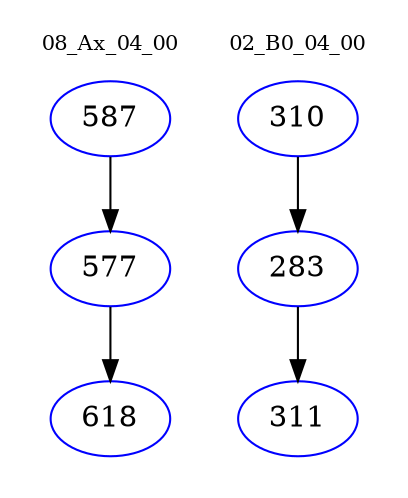 digraph{
subgraph cluster_0 {
color = white
label = "08_Ax_04_00";
fontsize=10;
T0_587 [label="587", color="blue"]
T0_587 -> T0_577 [color="black"]
T0_577 [label="577", color="blue"]
T0_577 -> T0_618 [color="black"]
T0_618 [label="618", color="blue"]
}
subgraph cluster_1 {
color = white
label = "02_B0_04_00";
fontsize=10;
T1_310 [label="310", color="blue"]
T1_310 -> T1_283 [color="black"]
T1_283 [label="283", color="blue"]
T1_283 -> T1_311 [color="black"]
T1_311 [label="311", color="blue"]
}
}
